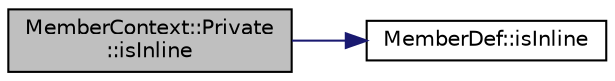 digraph "MemberContext::Private::isInline"
{
 // LATEX_PDF_SIZE
  edge [fontname="Helvetica",fontsize="10",labelfontname="Helvetica",labelfontsize="10"];
  node [fontname="Helvetica",fontsize="10",shape=record];
  rankdir="LR";
  Node1 [label="MemberContext::Private\l::isInline",height=0.2,width=0.4,color="black", fillcolor="grey75", style="filled", fontcolor="black",tooltip=" "];
  Node1 -> Node2 [color="midnightblue",fontsize="10",style="solid",fontname="Helvetica"];
  Node2 [label="MemberDef::isInline",height=0.2,width=0.4,color="black", fillcolor="white", style="filled",URL="$classMemberDef.html#a509e150708bb48d4bafaa1146cf1eadc",tooltip=" "];
}
